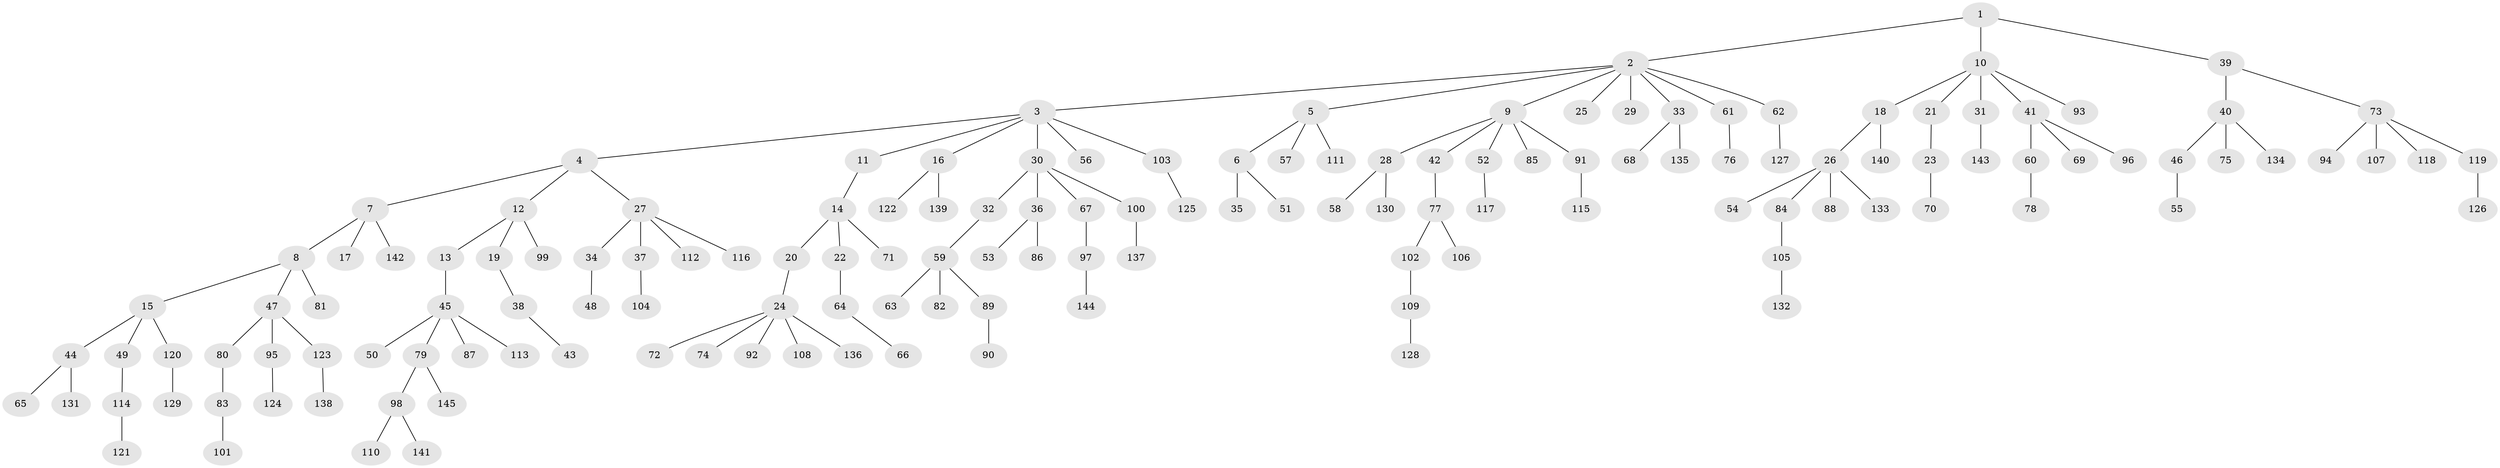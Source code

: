 // Generated by graph-tools (version 1.1) at 2025/36/03/09/25 02:36:47]
// undirected, 145 vertices, 144 edges
graph export_dot {
graph [start="1"]
  node [color=gray90,style=filled];
  1;
  2;
  3;
  4;
  5;
  6;
  7;
  8;
  9;
  10;
  11;
  12;
  13;
  14;
  15;
  16;
  17;
  18;
  19;
  20;
  21;
  22;
  23;
  24;
  25;
  26;
  27;
  28;
  29;
  30;
  31;
  32;
  33;
  34;
  35;
  36;
  37;
  38;
  39;
  40;
  41;
  42;
  43;
  44;
  45;
  46;
  47;
  48;
  49;
  50;
  51;
  52;
  53;
  54;
  55;
  56;
  57;
  58;
  59;
  60;
  61;
  62;
  63;
  64;
  65;
  66;
  67;
  68;
  69;
  70;
  71;
  72;
  73;
  74;
  75;
  76;
  77;
  78;
  79;
  80;
  81;
  82;
  83;
  84;
  85;
  86;
  87;
  88;
  89;
  90;
  91;
  92;
  93;
  94;
  95;
  96;
  97;
  98;
  99;
  100;
  101;
  102;
  103;
  104;
  105;
  106;
  107;
  108;
  109;
  110;
  111;
  112;
  113;
  114;
  115;
  116;
  117;
  118;
  119;
  120;
  121;
  122;
  123;
  124;
  125;
  126;
  127;
  128;
  129;
  130;
  131;
  132;
  133;
  134;
  135;
  136;
  137;
  138;
  139;
  140;
  141;
  142;
  143;
  144;
  145;
  1 -- 2;
  1 -- 10;
  1 -- 39;
  2 -- 3;
  2 -- 5;
  2 -- 9;
  2 -- 25;
  2 -- 29;
  2 -- 33;
  2 -- 61;
  2 -- 62;
  3 -- 4;
  3 -- 11;
  3 -- 16;
  3 -- 30;
  3 -- 56;
  3 -- 103;
  4 -- 7;
  4 -- 12;
  4 -- 27;
  5 -- 6;
  5 -- 57;
  5 -- 111;
  6 -- 35;
  6 -- 51;
  7 -- 8;
  7 -- 17;
  7 -- 142;
  8 -- 15;
  8 -- 47;
  8 -- 81;
  9 -- 28;
  9 -- 42;
  9 -- 52;
  9 -- 85;
  9 -- 91;
  10 -- 18;
  10 -- 21;
  10 -- 31;
  10 -- 41;
  10 -- 93;
  11 -- 14;
  12 -- 13;
  12 -- 19;
  12 -- 99;
  13 -- 45;
  14 -- 20;
  14 -- 22;
  14 -- 71;
  15 -- 44;
  15 -- 49;
  15 -- 120;
  16 -- 122;
  16 -- 139;
  18 -- 26;
  18 -- 140;
  19 -- 38;
  20 -- 24;
  21 -- 23;
  22 -- 64;
  23 -- 70;
  24 -- 72;
  24 -- 74;
  24 -- 92;
  24 -- 108;
  24 -- 136;
  26 -- 54;
  26 -- 84;
  26 -- 88;
  26 -- 133;
  27 -- 34;
  27 -- 37;
  27 -- 112;
  27 -- 116;
  28 -- 58;
  28 -- 130;
  30 -- 32;
  30 -- 36;
  30 -- 67;
  30 -- 100;
  31 -- 143;
  32 -- 59;
  33 -- 68;
  33 -- 135;
  34 -- 48;
  36 -- 53;
  36 -- 86;
  37 -- 104;
  38 -- 43;
  39 -- 40;
  39 -- 73;
  40 -- 46;
  40 -- 75;
  40 -- 134;
  41 -- 60;
  41 -- 69;
  41 -- 96;
  42 -- 77;
  44 -- 65;
  44 -- 131;
  45 -- 50;
  45 -- 79;
  45 -- 87;
  45 -- 113;
  46 -- 55;
  47 -- 80;
  47 -- 95;
  47 -- 123;
  49 -- 114;
  52 -- 117;
  59 -- 63;
  59 -- 82;
  59 -- 89;
  60 -- 78;
  61 -- 76;
  62 -- 127;
  64 -- 66;
  67 -- 97;
  73 -- 94;
  73 -- 107;
  73 -- 118;
  73 -- 119;
  77 -- 102;
  77 -- 106;
  79 -- 98;
  79 -- 145;
  80 -- 83;
  83 -- 101;
  84 -- 105;
  89 -- 90;
  91 -- 115;
  95 -- 124;
  97 -- 144;
  98 -- 110;
  98 -- 141;
  100 -- 137;
  102 -- 109;
  103 -- 125;
  105 -- 132;
  109 -- 128;
  114 -- 121;
  119 -- 126;
  120 -- 129;
  123 -- 138;
}

